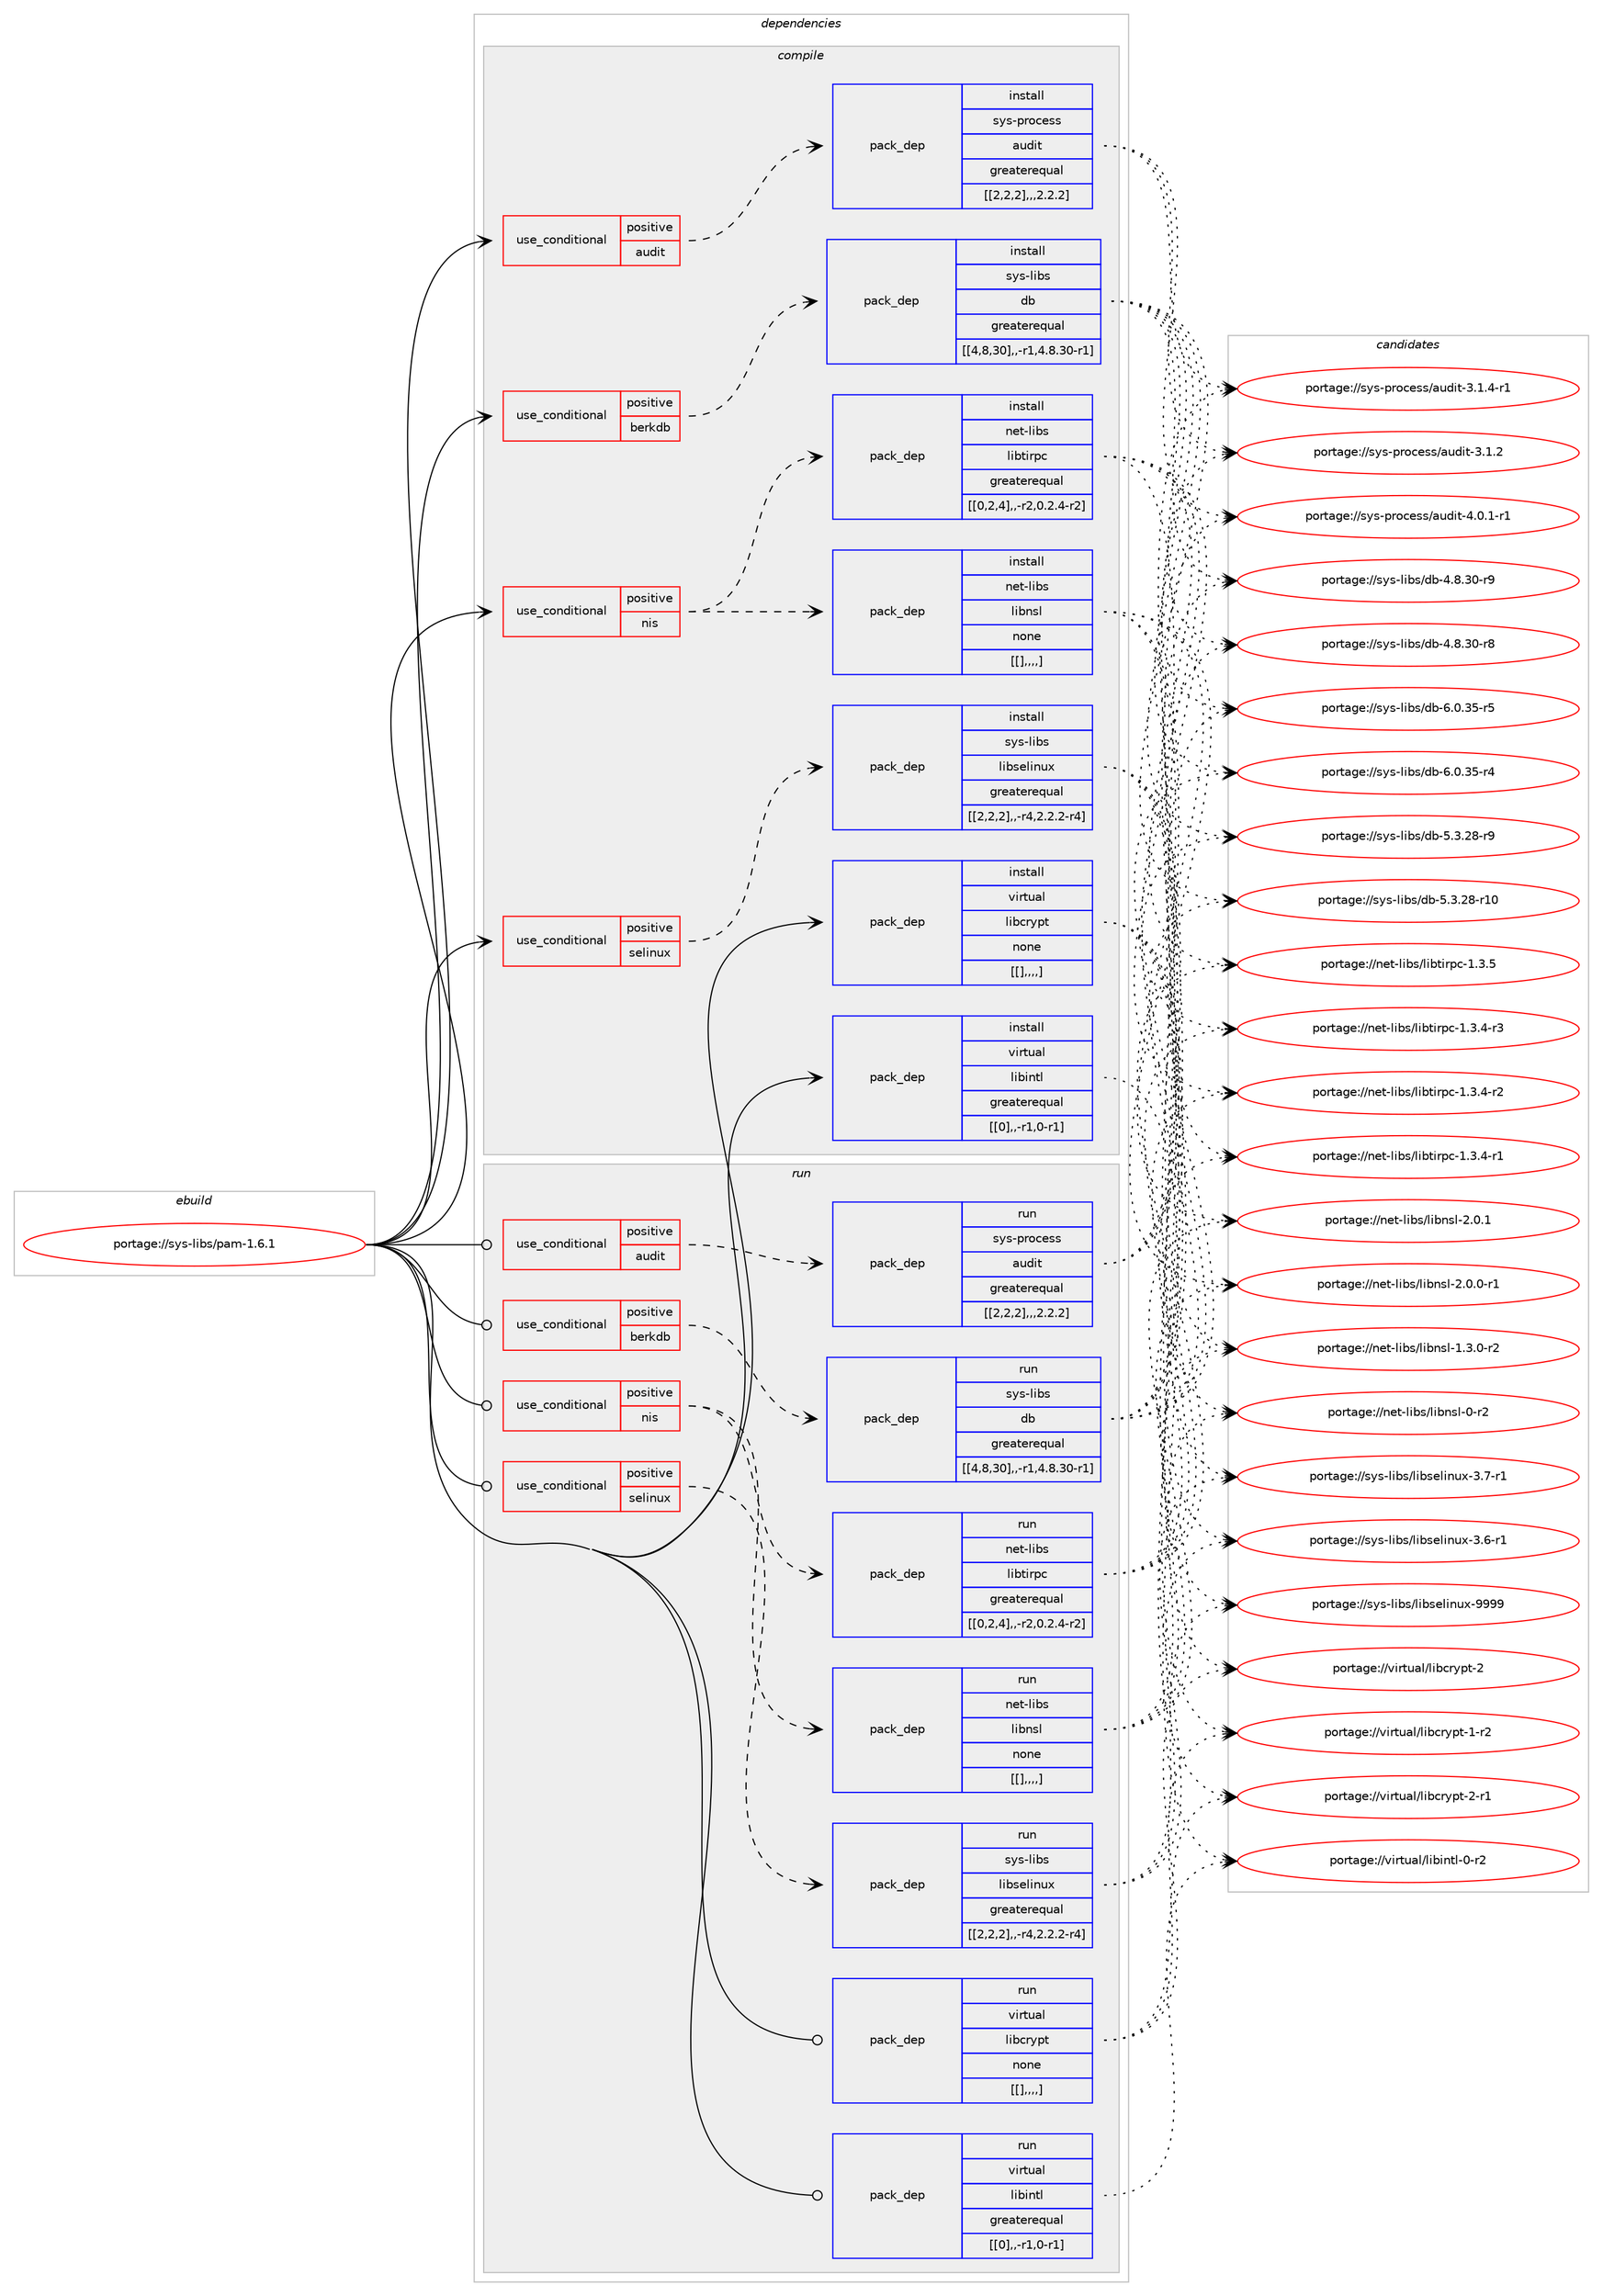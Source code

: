 digraph prolog {

# *************
# Graph options
# *************

newrank=true;
concentrate=true;
compound=true;
graph [rankdir=LR,fontname=Helvetica,fontsize=10,ranksep=1.5];#, ranksep=2.5, nodesep=0.2];
edge  [arrowhead=vee];
node  [fontname=Helvetica,fontsize=10];

# **********
# The ebuild
# **********

subgraph cluster_leftcol {
color=gray;
label=<<i>ebuild</i>>;
id [label="portage://sys-libs/pam-1.6.1", color=red, width=4, href="../sys-libs/pam-1.6.1.svg"];
}

# ****************
# The dependencies
# ****************

subgraph cluster_midcol {
color=gray;
label=<<i>dependencies</i>>;
subgraph cluster_compile {
fillcolor="#eeeeee";
style=filled;
label=<<i>compile</i>>;
subgraph cond122640 {
dependency460216 [label=<<TABLE BORDER="0" CELLBORDER="1" CELLSPACING="0" CELLPADDING="4"><TR><TD ROWSPAN="3" CELLPADDING="10">use_conditional</TD></TR><TR><TD>positive</TD></TR><TR><TD>audit</TD></TR></TABLE>>, shape=none, color=red];
subgraph pack334452 {
dependency460217 [label=<<TABLE BORDER="0" CELLBORDER="1" CELLSPACING="0" CELLPADDING="4" WIDTH="220"><TR><TD ROWSPAN="6" CELLPADDING="30">pack_dep</TD></TR><TR><TD WIDTH="110">install</TD></TR><TR><TD>sys-process</TD></TR><TR><TD>audit</TD></TR><TR><TD>greaterequal</TD></TR><TR><TD>[[2,2,2],,,2.2.2]</TD></TR></TABLE>>, shape=none, color=blue];
}
dependency460216:e -> dependency460217:w [weight=20,style="dashed",arrowhead="vee"];
}
id:e -> dependency460216:w [weight=20,style="solid",arrowhead="vee"];
subgraph cond122641 {
dependency460218 [label=<<TABLE BORDER="0" CELLBORDER="1" CELLSPACING="0" CELLPADDING="4"><TR><TD ROWSPAN="3" CELLPADDING="10">use_conditional</TD></TR><TR><TD>positive</TD></TR><TR><TD>berkdb</TD></TR></TABLE>>, shape=none, color=red];
subgraph pack334453 {
dependency460219 [label=<<TABLE BORDER="0" CELLBORDER="1" CELLSPACING="0" CELLPADDING="4" WIDTH="220"><TR><TD ROWSPAN="6" CELLPADDING="30">pack_dep</TD></TR><TR><TD WIDTH="110">install</TD></TR><TR><TD>sys-libs</TD></TR><TR><TD>db</TD></TR><TR><TD>greaterequal</TD></TR><TR><TD>[[4,8,30],,-r1,4.8.30-r1]</TD></TR></TABLE>>, shape=none, color=blue];
}
dependency460218:e -> dependency460219:w [weight=20,style="dashed",arrowhead="vee"];
}
id:e -> dependency460218:w [weight=20,style="solid",arrowhead="vee"];
subgraph cond122642 {
dependency460220 [label=<<TABLE BORDER="0" CELLBORDER="1" CELLSPACING="0" CELLPADDING="4"><TR><TD ROWSPAN="3" CELLPADDING="10">use_conditional</TD></TR><TR><TD>positive</TD></TR><TR><TD>nis</TD></TR></TABLE>>, shape=none, color=red];
subgraph pack334454 {
dependency460221 [label=<<TABLE BORDER="0" CELLBORDER="1" CELLSPACING="0" CELLPADDING="4" WIDTH="220"><TR><TD ROWSPAN="6" CELLPADDING="30">pack_dep</TD></TR><TR><TD WIDTH="110">install</TD></TR><TR><TD>net-libs</TD></TR><TR><TD>libnsl</TD></TR><TR><TD>none</TD></TR><TR><TD>[[],,,,]</TD></TR></TABLE>>, shape=none, color=blue];
}
dependency460220:e -> dependency460221:w [weight=20,style="dashed",arrowhead="vee"];
subgraph pack334455 {
dependency460222 [label=<<TABLE BORDER="0" CELLBORDER="1" CELLSPACING="0" CELLPADDING="4" WIDTH="220"><TR><TD ROWSPAN="6" CELLPADDING="30">pack_dep</TD></TR><TR><TD WIDTH="110">install</TD></TR><TR><TD>net-libs</TD></TR><TR><TD>libtirpc</TD></TR><TR><TD>greaterequal</TD></TR><TR><TD>[[0,2,4],,-r2,0.2.4-r2]</TD></TR></TABLE>>, shape=none, color=blue];
}
dependency460220:e -> dependency460222:w [weight=20,style="dashed",arrowhead="vee"];
}
id:e -> dependency460220:w [weight=20,style="solid",arrowhead="vee"];
subgraph cond122643 {
dependency460223 [label=<<TABLE BORDER="0" CELLBORDER="1" CELLSPACING="0" CELLPADDING="4"><TR><TD ROWSPAN="3" CELLPADDING="10">use_conditional</TD></TR><TR><TD>positive</TD></TR><TR><TD>selinux</TD></TR></TABLE>>, shape=none, color=red];
subgraph pack334456 {
dependency460224 [label=<<TABLE BORDER="0" CELLBORDER="1" CELLSPACING="0" CELLPADDING="4" WIDTH="220"><TR><TD ROWSPAN="6" CELLPADDING="30">pack_dep</TD></TR><TR><TD WIDTH="110">install</TD></TR><TR><TD>sys-libs</TD></TR><TR><TD>libselinux</TD></TR><TR><TD>greaterequal</TD></TR><TR><TD>[[2,2,2],,-r4,2.2.2-r4]</TD></TR></TABLE>>, shape=none, color=blue];
}
dependency460223:e -> dependency460224:w [weight=20,style="dashed",arrowhead="vee"];
}
id:e -> dependency460223:w [weight=20,style="solid",arrowhead="vee"];
subgraph pack334457 {
dependency460225 [label=<<TABLE BORDER="0" CELLBORDER="1" CELLSPACING="0" CELLPADDING="4" WIDTH="220"><TR><TD ROWSPAN="6" CELLPADDING="30">pack_dep</TD></TR><TR><TD WIDTH="110">install</TD></TR><TR><TD>virtual</TD></TR><TR><TD>libcrypt</TD></TR><TR><TD>none</TD></TR><TR><TD>[[],,,,]</TD></TR></TABLE>>, shape=none, color=blue];
}
id:e -> dependency460225:w [weight=20,style="solid",arrowhead="vee"];
subgraph pack334458 {
dependency460226 [label=<<TABLE BORDER="0" CELLBORDER="1" CELLSPACING="0" CELLPADDING="4" WIDTH="220"><TR><TD ROWSPAN="6" CELLPADDING="30">pack_dep</TD></TR><TR><TD WIDTH="110">install</TD></TR><TR><TD>virtual</TD></TR><TR><TD>libintl</TD></TR><TR><TD>greaterequal</TD></TR><TR><TD>[[0],,-r1,0-r1]</TD></TR></TABLE>>, shape=none, color=blue];
}
id:e -> dependency460226:w [weight=20,style="solid",arrowhead="vee"];
}
subgraph cluster_compileandrun {
fillcolor="#eeeeee";
style=filled;
label=<<i>compile and run</i>>;
}
subgraph cluster_run {
fillcolor="#eeeeee";
style=filled;
label=<<i>run</i>>;
subgraph cond122644 {
dependency460227 [label=<<TABLE BORDER="0" CELLBORDER="1" CELLSPACING="0" CELLPADDING="4"><TR><TD ROWSPAN="3" CELLPADDING="10">use_conditional</TD></TR><TR><TD>positive</TD></TR><TR><TD>audit</TD></TR></TABLE>>, shape=none, color=red];
subgraph pack334459 {
dependency460228 [label=<<TABLE BORDER="0" CELLBORDER="1" CELLSPACING="0" CELLPADDING="4" WIDTH="220"><TR><TD ROWSPAN="6" CELLPADDING="30">pack_dep</TD></TR><TR><TD WIDTH="110">run</TD></TR><TR><TD>sys-process</TD></TR><TR><TD>audit</TD></TR><TR><TD>greaterequal</TD></TR><TR><TD>[[2,2,2],,,2.2.2]</TD></TR></TABLE>>, shape=none, color=blue];
}
dependency460227:e -> dependency460228:w [weight=20,style="dashed",arrowhead="vee"];
}
id:e -> dependency460227:w [weight=20,style="solid",arrowhead="odot"];
subgraph cond122645 {
dependency460229 [label=<<TABLE BORDER="0" CELLBORDER="1" CELLSPACING="0" CELLPADDING="4"><TR><TD ROWSPAN="3" CELLPADDING="10">use_conditional</TD></TR><TR><TD>positive</TD></TR><TR><TD>berkdb</TD></TR></TABLE>>, shape=none, color=red];
subgraph pack334460 {
dependency460230 [label=<<TABLE BORDER="0" CELLBORDER="1" CELLSPACING="0" CELLPADDING="4" WIDTH="220"><TR><TD ROWSPAN="6" CELLPADDING="30">pack_dep</TD></TR><TR><TD WIDTH="110">run</TD></TR><TR><TD>sys-libs</TD></TR><TR><TD>db</TD></TR><TR><TD>greaterequal</TD></TR><TR><TD>[[4,8,30],,-r1,4.8.30-r1]</TD></TR></TABLE>>, shape=none, color=blue];
}
dependency460229:e -> dependency460230:w [weight=20,style="dashed",arrowhead="vee"];
}
id:e -> dependency460229:w [weight=20,style="solid",arrowhead="odot"];
subgraph cond122646 {
dependency460231 [label=<<TABLE BORDER="0" CELLBORDER="1" CELLSPACING="0" CELLPADDING="4"><TR><TD ROWSPAN="3" CELLPADDING="10">use_conditional</TD></TR><TR><TD>positive</TD></TR><TR><TD>nis</TD></TR></TABLE>>, shape=none, color=red];
subgraph pack334461 {
dependency460232 [label=<<TABLE BORDER="0" CELLBORDER="1" CELLSPACING="0" CELLPADDING="4" WIDTH="220"><TR><TD ROWSPAN="6" CELLPADDING="30">pack_dep</TD></TR><TR><TD WIDTH="110">run</TD></TR><TR><TD>net-libs</TD></TR><TR><TD>libnsl</TD></TR><TR><TD>none</TD></TR><TR><TD>[[],,,,]</TD></TR></TABLE>>, shape=none, color=blue];
}
dependency460231:e -> dependency460232:w [weight=20,style="dashed",arrowhead="vee"];
subgraph pack334462 {
dependency460233 [label=<<TABLE BORDER="0" CELLBORDER="1" CELLSPACING="0" CELLPADDING="4" WIDTH="220"><TR><TD ROWSPAN="6" CELLPADDING="30">pack_dep</TD></TR><TR><TD WIDTH="110">run</TD></TR><TR><TD>net-libs</TD></TR><TR><TD>libtirpc</TD></TR><TR><TD>greaterequal</TD></TR><TR><TD>[[0,2,4],,-r2,0.2.4-r2]</TD></TR></TABLE>>, shape=none, color=blue];
}
dependency460231:e -> dependency460233:w [weight=20,style="dashed",arrowhead="vee"];
}
id:e -> dependency460231:w [weight=20,style="solid",arrowhead="odot"];
subgraph cond122647 {
dependency460234 [label=<<TABLE BORDER="0" CELLBORDER="1" CELLSPACING="0" CELLPADDING="4"><TR><TD ROWSPAN="3" CELLPADDING="10">use_conditional</TD></TR><TR><TD>positive</TD></TR><TR><TD>selinux</TD></TR></TABLE>>, shape=none, color=red];
subgraph pack334463 {
dependency460235 [label=<<TABLE BORDER="0" CELLBORDER="1" CELLSPACING="0" CELLPADDING="4" WIDTH="220"><TR><TD ROWSPAN="6" CELLPADDING="30">pack_dep</TD></TR><TR><TD WIDTH="110">run</TD></TR><TR><TD>sys-libs</TD></TR><TR><TD>libselinux</TD></TR><TR><TD>greaterequal</TD></TR><TR><TD>[[2,2,2],,-r4,2.2.2-r4]</TD></TR></TABLE>>, shape=none, color=blue];
}
dependency460234:e -> dependency460235:w [weight=20,style="dashed",arrowhead="vee"];
}
id:e -> dependency460234:w [weight=20,style="solid",arrowhead="odot"];
subgraph pack334464 {
dependency460236 [label=<<TABLE BORDER="0" CELLBORDER="1" CELLSPACING="0" CELLPADDING="4" WIDTH="220"><TR><TD ROWSPAN="6" CELLPADDING="30">pack_dep</TD></TR><TR><TD WIDTH="110">run</TD></TR><TR><TD>virtual</TD></TR><TR><TD>libcrypt</TD></TR><TR><TD>none</TD></TR><TR><TD>[[],,,,]</TD></TR></TABLE>>, shape=none, color=blue];
}
id:e -> dependency460236:w [weight=20,style="solid",arrowhead="odot"];
subgraph pack334465 {
dependency460237 [label=<<TABLE BORDER="0" CELLBORDER="1" CELLSPACING="0" CELLPADDING="4" WIDTH="220"><TR><TD ROWSPAN="6" CELLPADDING="30">pack_dep</TD></TR><TR><TD WIDTH="110">run</TD></TR><TR><TD>virtual</TD></TR><TR><TD>libintl</TD></TR><TR><TD>greaterequal</TD></TR><TR><TD>[[0],,-r1,0-r1]</TD></TR></TABLE>>, shape=none, color=blue];
}
id:e -> dependency460237:w [weight=20,style="solid",arrowhead="odot"];
}
}

# **************
# The candidates
# **************

subgraph cluster_choices {
rank=same;
color=gray;
label=<<i>candidates</i>>;

subgraph choice334452 {
color=black;
nodesep=1;
choice115121115451121141119910111511547971171001051164552464846494511449 [label="portage://sys-process/audit-4.0.1-r1", color=red, width=4,href="../sys-process/audit-4.0.1-r1.svg"];
choice115121115451121141119910111511547971171001051164551464946524511449 [label="portage://sys-process/audit-3.1.4-r1", color=red, width=4,href="../sys-process/audit-3.1.4-r1.svg"];
choice11512111545112114111991011151154797117100105116455146494650 [label="portage://sys-process/audit-3.1.2", color=red, width=4,href="../sys-process/audit-3.1.2.svg"];
dependency460217:e -> choice115121115451121141119910111511547971171001051164552464846494511449:w [style=dotted,weight="100"];
dependency460217:e -> choice115121115451121141119910111511547971171001051164551464946524511449:w [style=dotted,weight="100"];
dependency460217:e -> choice11512111545112114111991011151154797117100105116455146494650:w [style=dotted,weight="100"];
}
subgraph choice334453 {
color=black;
nodesep=1;
choice11512111545108105981154710098455446484651534511453 [label="portage://sys-libs/db-6.0.35-r5", color=red, width=4,href="../sys-libs/db-6.0.35-r5.svg"];
choice11512111545108105981154710098455446484651534511452 [label="portage://sys-libs/db-6.0.35-r4", color=red, width=4,href="../sys-libs/db-6.0.35-r4.svg"];
choice11512111545108105981154710098455346514650564511457 [label="portage://sys-libs/db-5.3.28-r9", color=red, width=4,href="../sys-libs/db-5.3.28-r9.svg"];
choice1151211154510810598115471009845534651465056451144948 [label="portage://sys-libs/db-5.3.28-r10", color=red, width=4,href="../sys-libs/db-5.3.28-r10.svg"];
choice11512111545108105981154710098455246564651484511457 [label="portage://sys-libs/db-4.8.30-r9", color=red, width=4,href="../sys-libs/db-4.8.30-r9.svg"];
choice11512111545108105981154710098455246564651484511456 [label="portage://sys-libs/db-4.8.30-r8", color=red, width=4,href="../sys-libs/db-4.8.30-r8.svg"];
dependency460219:e -> choice11512111545108105981154710098455446484651534511453:w [style=dotted,weight="100"];
dependency460219:e -> choice11512111545108105981154710098455446484651534511452:w [style=dotted,weight="100"];
dependency460219:e -> choice11512111545108105981154710098455346514650564511457:w [style=dotted,weight="100"];
dependency460219:e -> choice1151211154510810598115471009845534651465056451144948:w [style=dotted,weight="100"];
dependency460219:e -> choice11512111545108105981154710098455246564651484511457:w [style=dotted,weight="100"];
dependency460219:e -> choice11512111545108105981154710098455246564651484511456:w [style=dotted,weight="100"];
}
subgraph choice334454 {
color=black;
nodesep=1;
choice11010111645108105981154710810598110115108455046484649 [label="portage://net-libs/libnsl-2.0.1", color=red, width=4,href="../net-libs/libnsl-2.0.1.svg"];
choice110101116451081059811547108105981101151084550464846484511449 [label="portage://net-libs/libnsl-2.0.0-r1", color=red, width=4,href="../net-libs/libnsl-2.0.0-r1.svg"];
choice110101116451081059811547108105981101151084549465146484511450 [label="portage://net-libs/libnsl-1.3.0-r2", color=red, width=4,href="../net-libs/libnsl-1.3.0-r2.svg"];
choice1101011164510810598115471081059811011510845484511450 [label="portage://net-libs/libnsl-0-r2", color=red, width=4,href="../net-libs/libnsl-0-r2.svg"];
dependency460221:e -> choice11010111645108105981154710810598110115108455046484649:w [style=dotted,weight="100"];
dependency460221:e -> choice110101116451081059811547108105981101151084550464846484511449:w [style=dotted,weight="100"];
dependency460221:e -> choice110101116451081059811547108105981101151084549465146484511450:w [style=dotted,weight="100"];
dependency460221:e -> choice1101011164510810598115471081059811011510845484511450:w [style=dotted,weight="100"];
}
subgraph choice334455 {
color=black;
nodesep=1;
choice1101011164510810598115471081059811610511411299454946514653 [label="portage://net-libs/libtirpc-1.3.5", color=red, width=4,href="../net-libs/libtirpc-1.3.5.svg"];
choice11010111645108105981154710810598116105114112994549465146524511451 [label="portage://net-libs/libtirpc-1.3.4-r3", color=red, width=4,href="../net-libs/libtirpc-1.3.4-r3.svg"];
choice11010111645108105981154710810598116105114112994549465146524511450 [label="portage://net-libs/libtirpc-1.3.4-r2", color=red, width=4,href="../net-libs/libtirpc-1.3.4-r2.svg"];
choice11010111645108105981154710810598116105114112994549465146524511449 [label="portage://net-libs/libtirpc-1.3.4-r1", color=red, width=4,href="../net-libs/libtirpc-1.3.4-r1.svg"];
dependency460222:e -> choice1101011164510810598115471081059811610511411299454946514653:w [style=dotted,weight="100"];
dependency460222:e -> choice11010111645108105981154710810598116105114112994549465146524511451:w [style=dotted,weight="100"];
dependency460222:e -> choice11010111645108105981154710810598116105114112994549465146524511450:w [style=dotted,weight="100"];
dependency460222:e -> choice11010111645108105981154710810598116105114112994549465146524511449:w [style=dotted,weight="100"];
}
subgraph choice334456 {
color=black;
nodesep=1;
choice115121115451081059811547108105981151011081051101171204557575757 [label="portage://sys-libs/libselinux-9999", color=red, width=4,href="../sys-libs/libselinux-9999.svg"];
choice11512111545108105981154710810598115101108105110117120455146554511449 [label="portage://sys-libs/libselinux-3.7-r1", color=red, width=4,href="../sys-libs/libselinux-3.7-r1.svg"];
choice11512111545108105981154710810598115101108105110117120455146544511449 [label="portage://sys-libs/libselinux-3.6-r1", color=red, width=4,href="../sys-libs/libselinux-3.6-r1.svg"];
dependency460224:e -> choice115121115451081059811547108105981151011081051101171204557575757:w [style=dotted,weight="100"];
dependency460224:e -> choice11512111545108105981154710810598115101108105110117120455146554511449:w [style=dotted,weight="100"];
dependency460224:e -> choice11512111545108105981154710810598115101108105110117120455146544511449:w [style=dotted,weight="100"];
}
subgraph choice334457 {
color=black;
nodesep=1;
choice1181051141161179710847108105989911412111211645504511449 [label="portage://virtual/libcrypt-2-r1", color=red, width=4,href="../virtual/libcrypt-2-r1.svg"];
choice118105114116117971084710810598991141211121164550 [label="portage://virtual/libcrypt-2", color=red, width=4,href="../virtual/libcrypt-2.svg"];
choice1181051141161179710847108105989911412111211645494511450 [label="portage://virtual/libcrypt-1-r2", color=red, width=4,href="../virtual/libcrypt-1-r2.svg"];
dependency460225:e -> choice1181051141161179710847108105989911412111211645504511449:w [style=dotted,weight="100"];
dependency460225:e -> choice118105114116117971084710810598991141211121164550:w [style=dotted,weight="100"];
dependency460225:e -> choice1181051141161179710847108105989911412111211645494511450:w [style=dotted,weight="100"];
}
subgraph choice334458 {
color=black;
nodesep=1;
choice11810511411611797108471081059810511011610845484511450 [label="portage://virtual/libintl-0-r2", color=red, width=4,href="../virtual/libintl-0-r2.svg"];
dependency460226:e -> choice11810511411611797108471081059810511011610845484511450:w [style=dotted,weight="100"];
}
subgraph choice334459 {
color=black;
nodesep=1;
choice115121115451121141119910111511547971171001051164552464846494511449 [label="portage://sys-process/audit-4.0.1-r1", color=red, width=4,href="../sys-process/audit-4.0.1-r1.svg"];
choice115121115451121141119910111511547971171001051164551464946524511449 [label="portage://sys-process/audit-3.1.4-r1", color=red, width=4,href="../sys-process/audit-3.1.4-r1.svg"];
choice11512111545112114111991011151154797117100105116455146494650 [label="portage://sys-process/audit-3.1.2", color=red, width=4,href="../sys-process/audit-3.1.2.svg"];
dependency460228:e -> choice115121115451121141119910111511547971171001051164552464846494511449:w [style=dotted,weight="100"];
dependency460228:e -> choice115121115451121141119910111511547971171001051164551464946524511449:w [style=dotted,weight="100"];
dependency460228:e -> choice11512111545112114111991011151154797117100105116455146494650:w [style=dotted,weight="100"];
}
subgraph choice334460 {
color=black;
nodesep=1;
choice11512111545108105981154710098455446484651534511453 [label="portage://sys-libs/db-6.0.35-r5", color=red, width=4,href="../sys-libs/db-6.0.35-r5.svg"];
choice11512111545108105981154710098455446484651534511452 [label="portage://sys-libs/db-6.0.35-r4", color=red, width=4,href="../sys-libs/db-6.0.35-r4.svg"];
choice11512111545108105981154710098455346514650564511457 [label="portage://sys-libs/db-5.3.28-r9", color=red, width=4,href="../sys-libs/db-5.3.28-r9.svg"];
choice1151211154510810598115471009845534651465056451144948 [label="portage://sys-libs/db-5.3.28-r10", color=red, width=4,href="../sys-libs/db-5.3.28-r10.svg"];
choice11512111545108105981154710098455246564651484511457 [label="portage://sys-libs/db-4.8.30-r9", color=red, width=4,href="../sys-libs/db-4.8.30-r9.svg"];
choice11512111545108105981154710098455246564651484511456 [label="portage://sys-libs/db-4.8.30-r8", color=red, width=4,href="../sys-libs/db-4.8.30-r8.svg"];
dependency460230:e -> choice11512111545108105981154710098455446484651534511453:w [style=dotted,weight="100"];
dependency460230:e -> choice11512111545108105981154710098455446484651534511452:w [style=dotted,weight="100"];
dependency460230:e -> choice11512111545108105981154710098455346514650564511457:w [style=dotted,weight="100"];
dependency460230:e -> choice1151211154510810598115471009845534651465056451144948:w [style=dotted,weight="100"];
dependency460230:e -> choice11512111545108105981154710098455246564651484511457:w [style=dotted,weight="100"];
dependency460230:e -> choice11512111545108105981154710098455246564651484511456:w [style=dotted,weight="100"];
}
subgraph choice334461 {
color=black;
nodesep=1;
choice11010111645108105981154710810598110115108455046484649 [label="portage://net-libs/libnsl-2.0.1", color=red, width=4,href="../net-libs/libnsl-2.0.1.svg"];
choice110101116451081059811547108105981101151084550464846484511449 [label="portage://net-libs/libnsl-2.0.0-r1", color=red, width=4,href="../net-libs/libnsl-2.0.0-r1.svg"];
choice110101116451081059811547108105981101151084549465146484511450 [label="portage://net-libs/libnsl-1.3.0-r2", color=red, width=4,href="../net-libs/libnsl-1.3.0-r2.svg"];
choice1101011164510810598115471081059811011510845484511450 [label="portage://net-libs/libnsl-0-r2", color=red, width=4,href="../net-libs/libnsl-0-r2.svg"];
dependency460232:e -> choice11010111645108105981154710810598110115108455046484649:w [style=dotted,weight="100"];
dependency460232:e -> choice110101116451081059811547108105981101151084550464846484511449:w [style=dotted,weight="100"];
dependency460232:e -> choice110101116451081059811547108105981101151084549465146484511450:w [style=dotted,weight="100"];
dependency460232:e -> choice1101011164510810598115471081059811011510845484511450:w [style=dotted,weight="100"];
}
subgraph choice334462 {
color=black;
nodesep=1;
choice1101011164510810598115471081059811610511411299454946514653 [label="portage://net-libs/libtirpc-1.3.5", color=red, width=4,href="../net-libs/libtirpc-1.3.5.svg"];
choice11010111645108105981154710810598116105114112994549465146524511451 [label="portage://net-libs/libtirpc-1.3.4-r3", color=red, width=4,href="../net-libs/libtirpc-1.3.4-r3.svg"];
choice11010111645108105981154710810598116105114112994549465146524511450 [label="portage://net-libs/libtirpc-1.3.4-r2", color=red, width=4,href="../net-libs/libtirpc-1.3.4-r2.svg"];
choice11010111645108105981154710810598116105114112994549465146524511449 [label="portage://net-libs/libtirpc-1.3.4-r1", color=red, width=4,href="../net-libs/libtirpc-1.3.4-r1.svg"];
dependency460233:e -> choice1101011164510810598115471081059811610511411299454946514653:w [style=dotted,weight="100"];
dependency460233:e -> choice11010111645108105981154710810598116105114112994549465146524511451:w [style=dotted,weight="100"];
dependency460233:e -> choice11010111645108105981154710810598116105114112994549465146524511450:w [style=dotted,weight="100"];
dependency460233:e -> choice11010111645108105981154710810598116105114112994549465146524511449:w [style=dotted,weight="100"];
}
subgraph choice334463 {
color=black;
nodesep=1;
choice115121115451081059811547108105981151011081051101171204557575757 [label="portage://sys-libs/libselinux-9999", color=red, width=4,href="../sys-libs/libselinux-9999.svg"];
choice11512111545108105981154710810598115101108105110117120455146554511449 [label="portage://sys-libs/libselinux-3.7-r1", color=red, width=4,href="../sys-libs/libselinux-3.7-r1.svg"];
choice11512111545108105981154710810598115101108105110117120455146544511449 [label="portage://sys-libs/libselinux-3.6-r1", color=red, width=4,href="../sys-libs/libselinux-3.6-r1.svg"];
dependency460235:e -> choice115121115451081059811547108105981151011081051101171204557575757:w [style=dotted,weight="100"];
dependency460235:e -> choice11512111545108105981154710810598115101108105110117120455146554511449:w [style=dotted,weight="100"];
dependency460235:e -> choice11512111545108105981154710810598115101108105110117120455146544511449:w [style=dotted,weight="100"];
}
subgraph choice334464 {
color=black;
nodesep=1;
choice1181051141161179710847108105989911412111211645504511449 [label="portage://virtual/libcrypt-2-r1", color=red, width=4,href="../virtual/libcrypt-2-r1.svg"];
choice118105114116117971084710810598991141211121164550 [label="portage://virtual/libcrypt-2", color=red, width=4,href="../virtual/libcrypt-2.svg"];
choice1181051141161179710847108105989911412111211645494511450 [label="portage://virtual/libcrypt-1-r2", color=red, width=4,href="../virtual/libcrypt-1-r2.svg"];
dependency460236:e -> choice1181051141161179710847108105989911412111211645504511449:w [style=dotted,weight="100"];
dependency460236:e -> choice118105114116117971084710810598991141211121164550:w [style=dotted,weight="100"];
dependency460236:e -> choice1181051141161179710847108105989911412111211645494511450:w [style=dotted,weight="100"];
}
subgraph choice334465 {
color=black;
nodesep=1;
choice11810511411611797108471081059810511011610845484511450 [label="portage://virtual/libintl-0-r2", color=red, width=4,href="../virtual/libintl-0-r2.svg"];
dependency460237:e -> choice11810511411611797108471081059810511011610845484511450:w [style=dotted,weight="100"];
}
}

}
